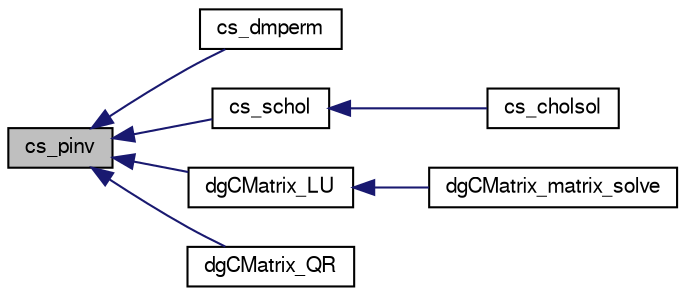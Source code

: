 digraph G
{
  edge [fontname="FreeSans",fontsize=10,labelfontname="FreeSans",labelfontsize=10];
  node [fontname="FreeSans",fontsize=10,shape=record];
  rankdir=LR;
  Node1 [label="cs_pinv",height=0.2,width=0.4,color="black", fillcolor="grey75", style="filled" fontcolor="black"];
  Node1 -> Node2 [dir=back,color="midnightblue",fontsize=10,style="solid",fontname="FreeSans"];
  Node2 [label="cs_dmperm",height=0.2,width=0.4,color="black", fillcolor="white", style="filled",URL="$cs_8h.html#e2efa3ed8c8a2931e584b6d39a293e38"];
  Node1 -> Node3 [dir=back,color="midnightblue",fontsize=10,style="solid",fontname="FreeSans"];
  Node3 [label="cs_schol",height=0.2,width=0.4,color="black", fillcolor="white", style="filled",URL="$cs_8h.html#7c5aa6c4fadeba20b904a1c56b4543f5"];
  Node3 -> Node4 [dir=back,color="midnightblue",fontsize=10,style="solid",fontname="FreeSans"];
  Node4 [label="cs_cholsol",height=0.2,width=0.4,color="black", fillcolor="white", style="filled",URL="$cs_8h.html#661c215839fe06dfed360d022188abad"];
  Node1 -> Node5 [dir=back,color="midnightblue",fontsize=10,style="solid",fontname="FreeSans"];
  Node5 [label="dgCMatrix_LU",height=0.2,width=0.4,color="black", fillcolor="white", style="filled",URL="$dgCMatrix_8h.html#fbcd07ccafaa2ee0299b8d1972748a9c"];
  Node5 -> Node6 [dir=back,color="midnightblue",fontsize=10,style="solid",fontname="FreeSans"];
  Node6 [label="dgCMatrix_matrix_solve",height=0.2,width=0.4,color="black", fillcolor="white", style="filled",URL="$dgCMatrix_8h.html#eae674c1f247043d2e34fe45d4239769"];
  Node1 -> Node7 [dir=back,color="midnightblue",fontsize=10,style="solid",fontname="FreeSans"];
  Node7 [label="dgCMatrix_QR",height=0.2,width=0.4,color="black", fillcolor="white", style="filled",URL="$dgCMatrix_8h.html#2d37aad3c93e57b6dbafbf8a337273e8"];
}

